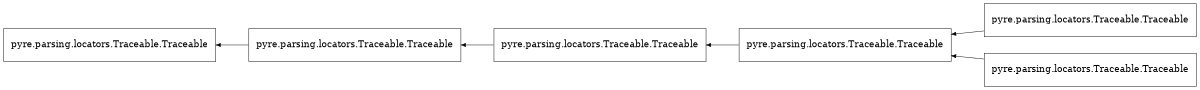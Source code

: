 digraph classdiagramb312093a7a {
rankdir=LR;
size="8.0, 12.0";
  "Configurable" [shape=box,fontsize=10,style="setlinewidth(0.5)",label="pyre.parsing.locators.Traceable.Traceable"];
  "Traceable" -> "Configurable" [arrowsize=0.5,style="setlinewidth(0.5)",dir=back];
  "Component" [shape=box,fontsize=10,style="setlinewidth(0.5)",label="pyre.parsing.locators.Traceable.Traceable"];
  "Configurable" -> "Component" [arrowsize=0.5,style="setlinewidth(0.5)",dir=back];
  "Gulp" [shape=box,fontsize=10,style="setlinewidth(0.5)",label="pyre.parsing.locators.Traceable.Traceable"];
  "MolDynamics" -> "Gulp" [arrowsize=0.5,style="setlinewidth(0.5)",dir=back];
  "Mmtk" [shape=box,fontsize=10,style="setlinewidth(0.5)",label="pyre.parsing.locators.Traceable.Traceable"];
  "MolDynamics" -> "Mmtk" [arrowsize=0.5,style="setlinewidth(0.5)",dir=back];
  "MolDynamics" [shape=box,fontsize=10,style="setlinewidth(0.5)",label="pyre.parsing.locators.Traceable.Traceable"];
  "Component" -> "MolDynamics" [arrowsize=0.5,style="setlinewidth(0.5)",dir=back];
  "Traceable" [shape=box,fontsize=10,style="setlinewidth(0.5)",label="pyre.parsing.locators.Traceable.Traceable"];
}
